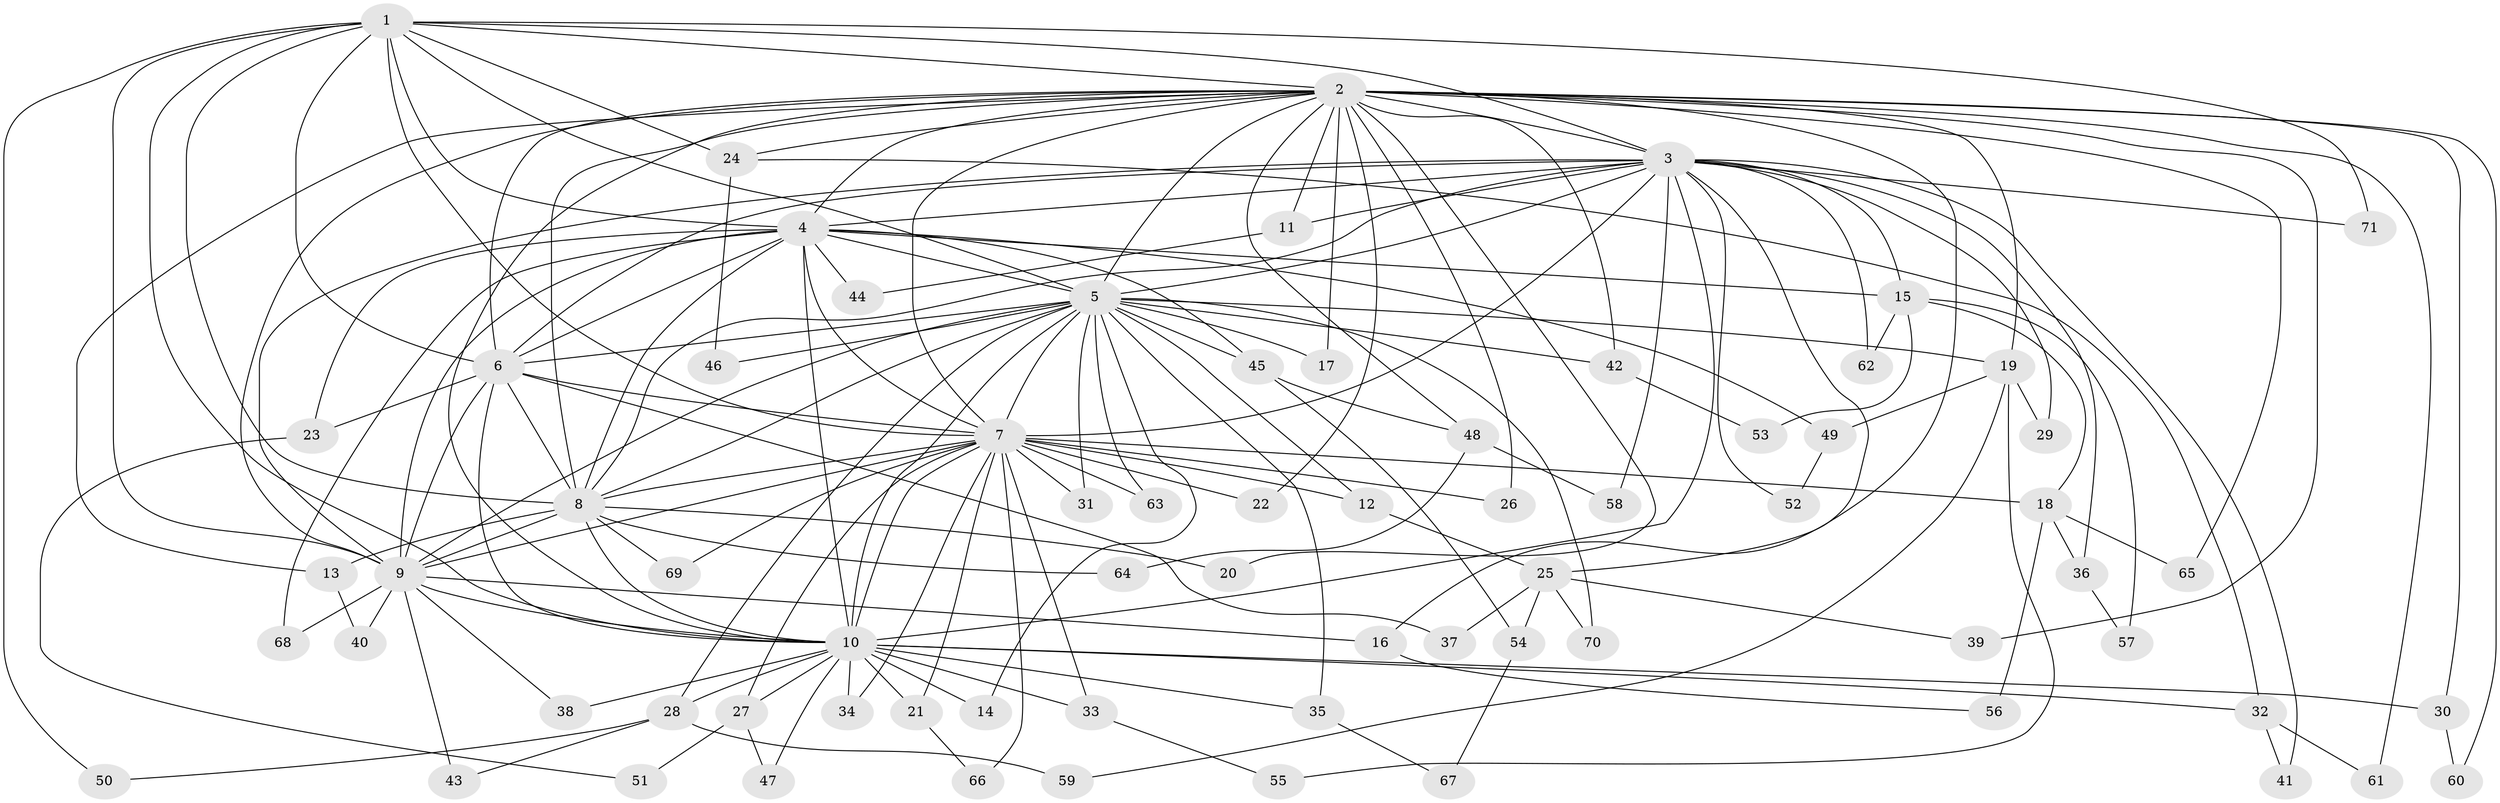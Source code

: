 // coarse degree distribution, {8: 0.020833333333333332, 23: 0.041666666666666664, 13: 0.020833333333333332, 17: 0.020833333333333332, 14: 0.020833333333333332, 16: 0.020833333333333332, 3: 0.1875, 6: 0.041666666666666664, 2: 0.4791666666666667, 5: 0.0625, 4: 0.08333333333333333}
// Generated by graph-tools (version 1.1) at 2025/41/03/06/25 10:41:34]
// undirected, 71 vertices, 167 edges
graph export_dot {
graph [start="1"]
  node [color=gray90,style=filled];
  1;
  2;
  3;
  4;
  5;
  6;
  7;
  8;
  9;
  10;
  11;
  12;
  13;
  14;
  15;
  16;
  17;
  18;
  19;
  20;
  21;
  22;
  23;
  24;
  25;
  26;
  27;
  28;
  29;
  30;
  31;
  32;
  33;
  34;
  35;
  36;
  37;
  38;
  39;
  40;
  41;
  42;
  43;
  44;
  45;
  46;
  47;
  48;
  49;
  50;
  51;
  52;
  53;
  54;
  55;
  56;
  57;
  58;
  59;
  60;
  61;
  62;
  63;
  64;
  65;
  66;
  67;
  68;
  69;
  70;
  71;
  1 -- 2;
  1 -- 3;
  1 -- 4;
  1 -- 5;
  1 -- 6;
  1 -- 7;
  1 -- 8;
  1 -- 9;
  1 -- 10;
  1 -- 24;
  1 -- 50;
  1 -- 71;
  2 -- 3;
  2 -- 4;
  2 -- 5;
  2 -- 6;
  2 -- 7;
  2 -- 8;
  2 -- 9;
  2 -- 10;
  2 -- 11;
  2 -- 13;
  2 -- 16;
  2 -- 17;
  2 -- 19;
  2 -- 20;
  2 -- 22;
  2 -- 24;
  2 -- 26;
  2 -- 30;
  2 -- 39;
  2 -- 42;
  2 -- 48;
  2 -- 60;
  2 -- 61;
  2 -- 65;
  3 -- 4;
  3 -- 5;
  3 -- 6;
  3 -- 7;
  3 -- 8;
  3 -- 9;
  3 -- 10;
  3 -- 11;
  3 -- 15;
  3 -- 25;
  3 -- 29;
  3 -- 36;
  3 -- 41;
  3 -- 52;
  3 -- 58;
  3 -- 62;
  3 -- 71;
  4 -- 5;
  4 -- 6;
  4 -- 7;
  4 -- 8;
  4 -- 9;
  4 -- 10;
  4 -- 15;
  4 -- 23;
  4 -- 44;
  4 -- 45;
  4 -- 49;
  4 -- 68;
  5 -- 6;
  5 -- 7;
  5 -- 8;
  5 -- 9;
  5 -- 10;
  5 -- 12;
  5 -- 14;
  5 -- 17;
  5 -- 19;
  5 -- 28;
  5 -- 31;
  5 -- 35;
  5 -- 42;
  5 -- 45;
  5 -- 46;
  5 -- 63;
  5 -- 70;
  6 -- 7;
  6 -- 8;
  6 -- 9;
  6 -- 10;
  6 -- 23;
  6 -- 37;
  7 -- 8;
  7 -- 9;
  7 -- 10;
  7 -- 12;
  7 -- 18;
  7 -- 21;
  7 -- 22;
  7 -- 26;
  7 -- 27;
  7 -- 31;
  7 -- 33;
  7 -- 34;
  7 -- 63;
  7 -- 66;
  7 -- 69;
  8 -- 9;
  8 -- 10;
  8 -- 13;
  8 -- 20;
  8 -- 64;
  8 -- 69;
  9 -- 10;
  9 -- 16;
  9 -- 38;
  9 -- 40;
  9 -- 43;
  9 -- 68;
  10 -- 14;
  10 -- 21;
  10 -- 27;
  10 -- 28;
  10 -- 30;
  10 -- 32;
  10 -- 33;
  10 -- 34;
  10 -- 35;
  10 -- 38;
  10 -- 47;
  11 -- 44;
  12 -- 25;
  13 -- 40;
  15 -- 18;
  15 -- 53;
  15 -- 57;
  15 -- 62;
  16 -- 56;
  18 -- 36;
  18 -- 56;
  18 -- 65;
  19 -- 29;
  19 -- 49;
  19 -- 55;
  19 -- 59;
  21 -- 66;
  23 -- 51;
  24 -- 32;
  24 -- 46;
  25 -- 37;
  25 -- 39;
  25 -- 54;
  25 -- 70;
  27 -- 47;
  27 -- 51;
  28 -- 43;
  28 -- 50;
  28 -- 59;
  30 -- 60;
  32 -- 41;
  32 -- 61;
  33 -- 55;
  35 -- 67;
  36 -- 57;
  42 -- 53;
  45 -- 48;
  45 -- 54;
  48 -- 58;
  48 -- 64;
  49 -- 52;
  54 -- 67;
}
